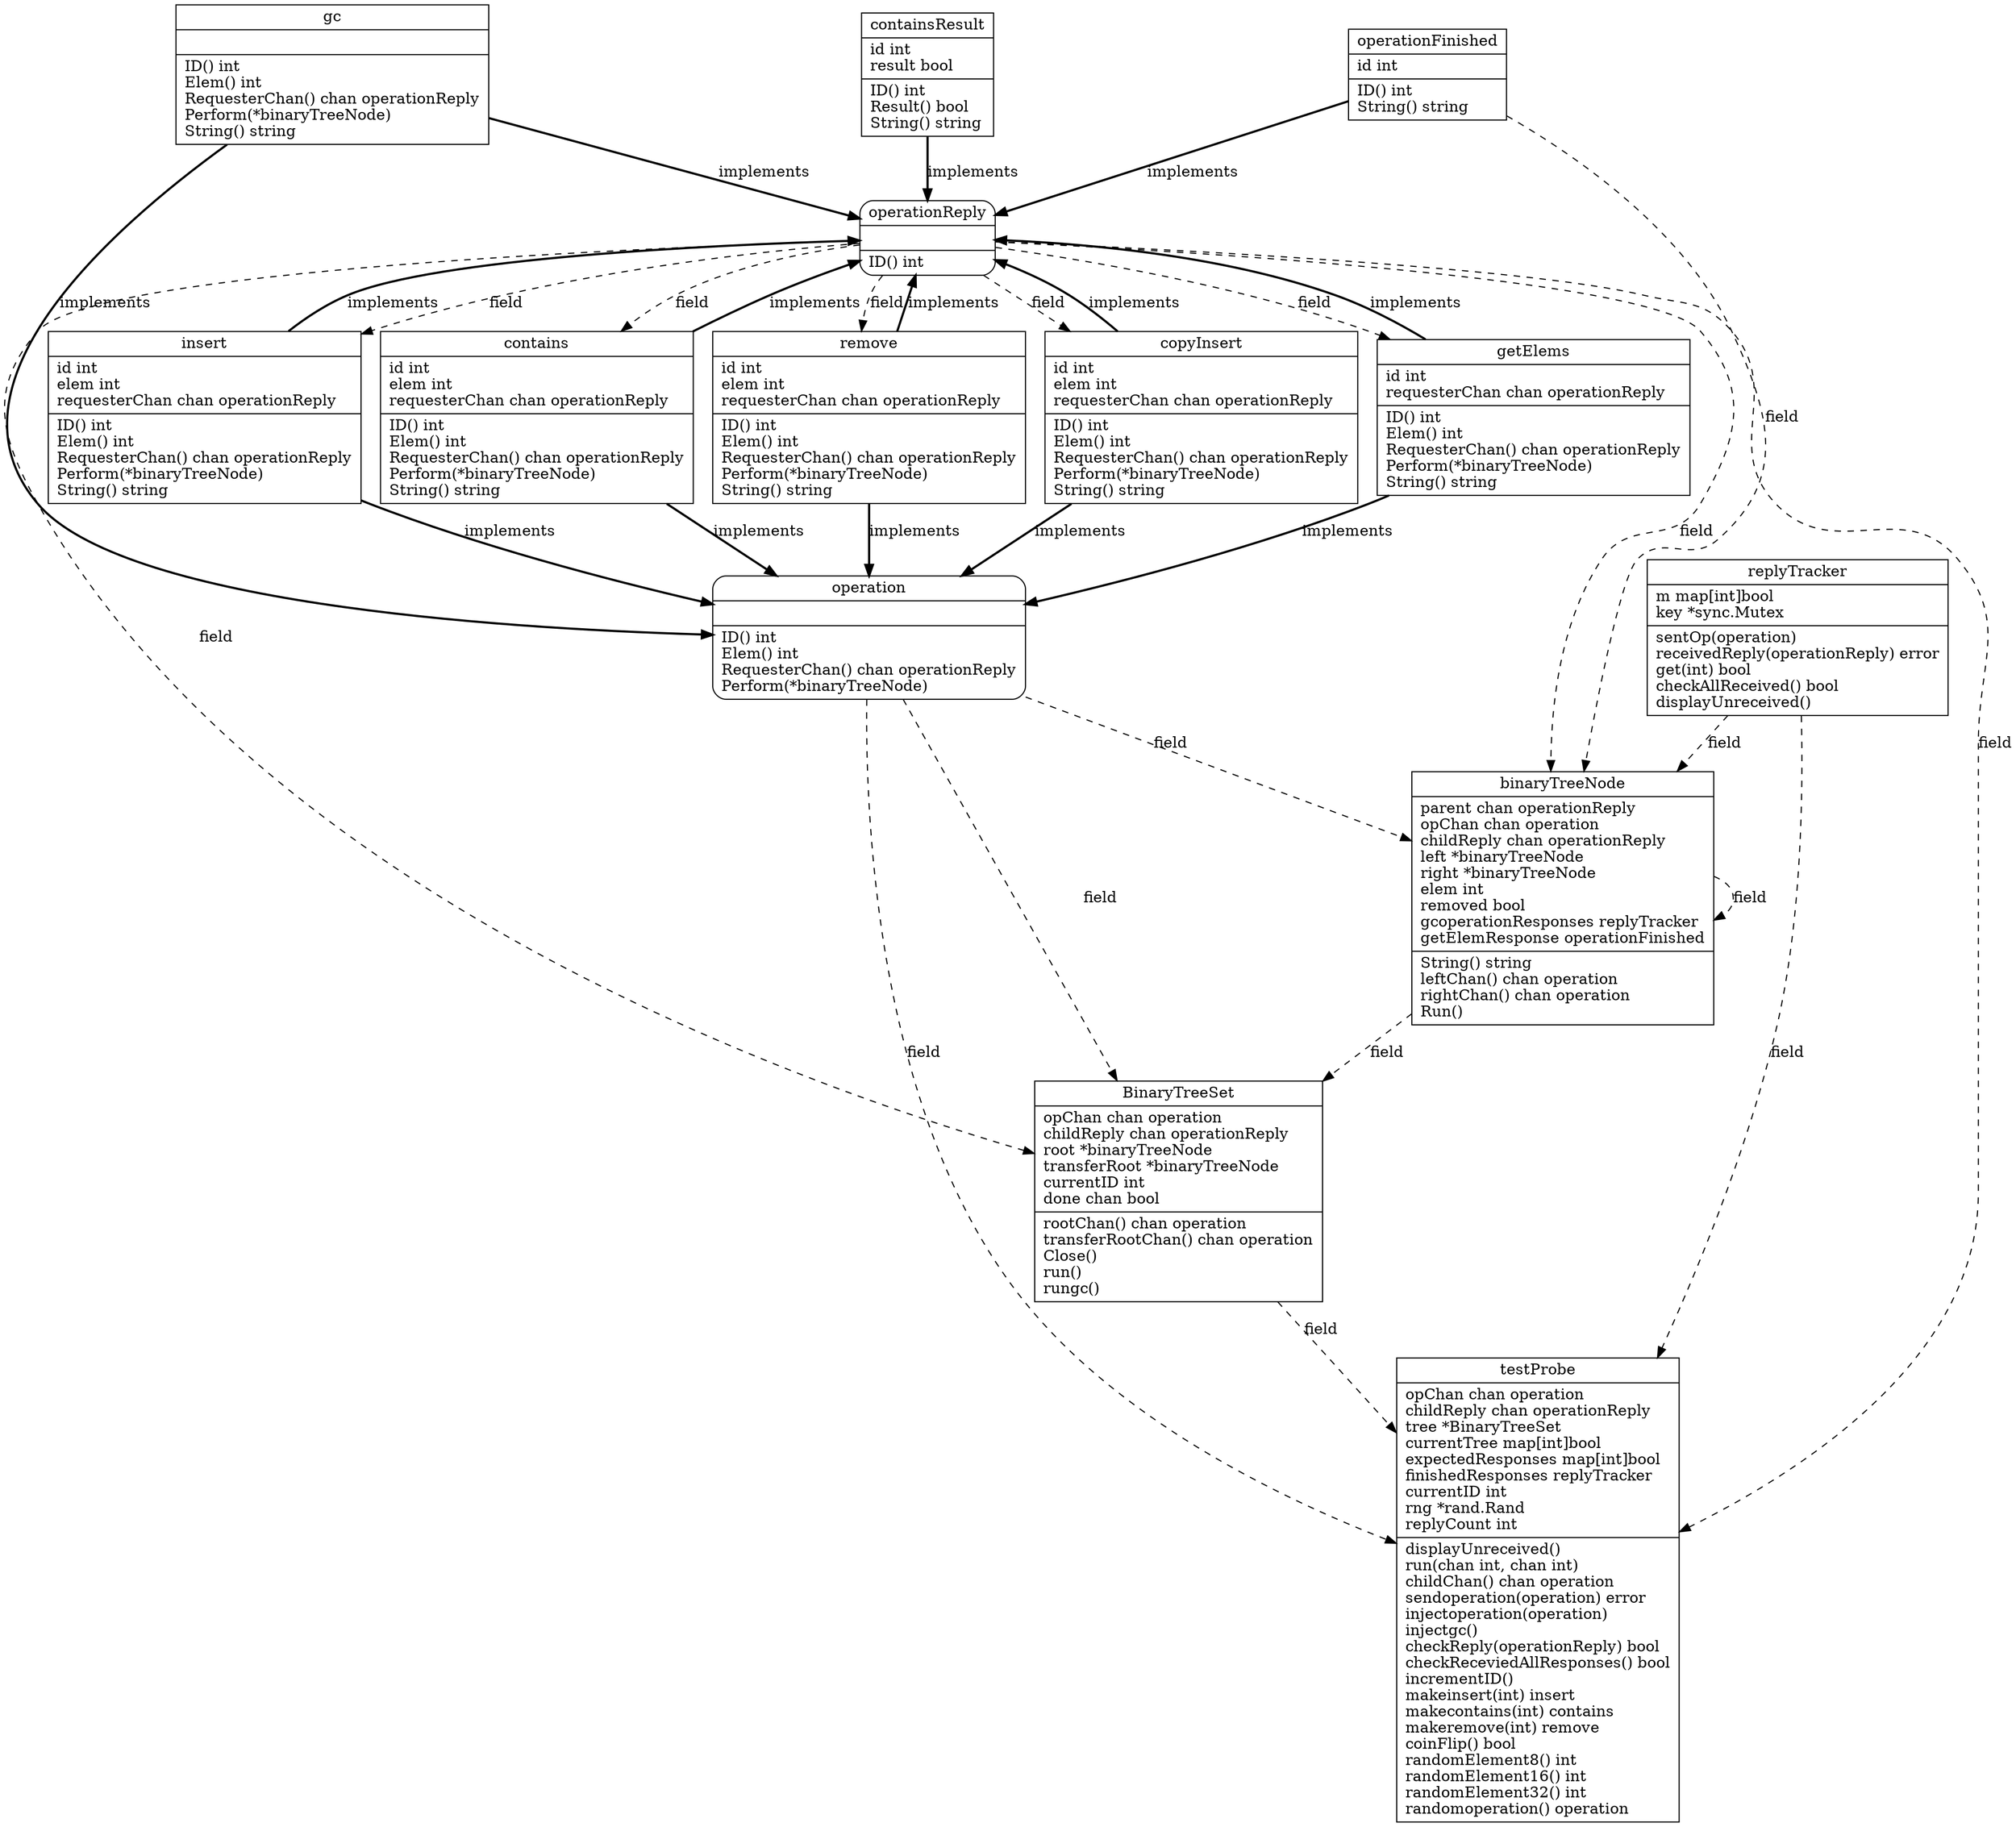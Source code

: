 digraph goActorBinaryTree {
	operationReply->insert[ label=field, style=dashed ];
	operationReply->remove[ label=field, style=dashed ];
	operation->testProbe[ label=field, style=dashed ];
	operationReply->testProbe[ label=field, style=dashed ];
	BinaryTreeSet->testProbe[ label=field, style=dashed ];
	replyTracker->testProbe[ label=field, style=dashed ];
	operationReply->binaryTreeNode[ label=field, style=dashed ];
	operation->binaryTreeNode[ label=field, style=dashed ];
	binaryTreeNode->binaryTreeNode[ label=field, style=dashed ];
	replyTracker->binaryTreeNode[ label=field, style=dashed ];
	operationFinished->binaryTreeNode[ label=field, style=dashed ];
	operation->BinaryTreeSet[ label=field, style=dashed ];
	operationReply->BinaryTreeSet[ label=field, style=dashed ];
	binaryTreeNode->BinaryTreeSet[ label=field, style=dashed ];
	operationReply->copyInsert[ label=field, style=dashed ];
	operationReply->getElems[ label=field, style=dashed ];
	operationReply->contains[ label=field, style=dashed ];
	insert->operation[ label=implements, style=bold ];
	remove->operation[ label=implements, style=bold ];
	copyInsert->operation[ label=implements, style=bold ];
	gc->operation[ label=implements, style=bold ];
	getElems->operation[ label=implements, style=bold ];
	contains->operation[ label=implements, style=bold ];
	insert->operationReply[ label=implements, style=bold ];
	remove->operationReply[ label=implements, style=bold ];
	copyInsert->operationReply[ label=implements, style=bold ];
	gc->operationReply[ label=implements, style=bold ];
	getElems->operationReply[ label=implements, style=bold ];
	contains->operationReply[ label=implements, style=bold ];
	containsResult->operationReply[ label=implements, style=bold ];
	operationFinished->operationReply[ label=implements, style=bold ];
	BinaryTreeSet [ label="{BinaryTreeSet|opChan chan operation\lchildReply chan operationReply\lroot *binaryTreeNode\ltransferRoot *binaryTreeNode\lcurrentID int\ldone chan bool\l|rootChan() chan operation\ltransferRootChan() chan operation\lClose() \lrun() \lrungc() \l}", shape=record ];
	binaryTreeNode [ label="{binaryTreeNode|parent chan operationReply\lopChan chan operation\lchildReply chan operationReply\lleft *binaryTreeNode\lright *binaryTreeNode\lelem int\lremoved bool\lgcoperationResponses replyTracker\lgetElemResponse operationFinished\l|String() string\lleftChan() chan operation\lrightChan() chan operation\lRun() \l}", shape=record ];
	contains [ label="{contains|id int\lelem int\lrequesterChan chan operationReply\l|ID() int\lElem() int\lRequesterChan() chan operationReply\lPerform(*binaryTreeNode) \lString() string\l}", shape=record ];
	containsResult [ label="{containsResult|id int\lresult bool\l|ID() int\lResult() bool\lString() string\l}", shape=record ];
	copyInsert [ label="{copyInsert|id int\lelem int\lrequesterChan chan operationReply\l|ID() int\lElem() int\lRequesterChan() chan operationReply\lPerform(*binaryTreeNode) \lString() string\l}", shape=record ];
	gc [ label="{gc||ID() int\lElem() int\lRequesterChan() chan operationReply\lPerform(*binaryTreeNode) \lString() string\l}", shape=record ];
	getElems [ label="{getElems|id int\lrequesterChan chan operationReply\l|ID() int\lElem() int\lRequesterChan() chan operationReply\lPerform(*binaryTreeNode) \lString() string\l}", shape=record ];
	insert [ label="{insert|id int\lelem int\lrequesterChan chan operationReply\l|ID() int\lElem() int\lRequesterChan() chan operationReply\lPerform(*binaryTreeNode) \lString() string\l}", shape=record ];
	operation [ label="{operation||ID() int\lElem() int\lRequesterChan() chan operationReply\lPerform(*binaryTreeNode) \l}", shape=Mrecord ];
	operationFinished [ label="{operationFinished|id int\l|ID() int\lString() string\l}", shape=record ];
	operationReply [ label="{operationReply||ID() int\l}", shape=Mrecord ];
	remove [ label="{remove|id int\lelem int\lrequesterChan chan operationReply\l|ID() int\lElem() int\lRequesterChan() chan operationReply\lPerform(*binaryTreeNode) \lString() string\l}", shape=record ];
	replyTracker [ label="{replyTracker|m map[int]bool\lkey *sync.Mutex\l|sentOp(operation) \lreceivedReply(operationReply) error\lget(int) bool\lcheckAllReceived() bool\ldisplayUnreceived() \l}", shape=record ];
	testProbe [ label="{testProbe|opChan chan operation\lchildReply chan operationReply\ltree *BinaryTreeSet\lcurrentTree map[int]bool\lexpectedResponses map[int]bool\lfinishedResponses replyTracker\lcurrentID int\lrng *rand.Rand\lreplyCount int\l|displayUnreceived() \lrun(chan int, chan int) \lchildChan() chan operation\lsendoperation(operation) error\linjectoperation(operation) \linjectgc() \lcheckReply(operationReply) bool\lcheckReceviedAllResponses() bool\lincrementID() \lmakeinsert(int) insert\lmakecontains(int) contains\lmakeremove(int) remove\lcoinFlip() bool\lrandomElement8() int\lrandomElement16() int\lrandomElement32() int\lrandomoperation() operation\l}", shape=record ];

}

